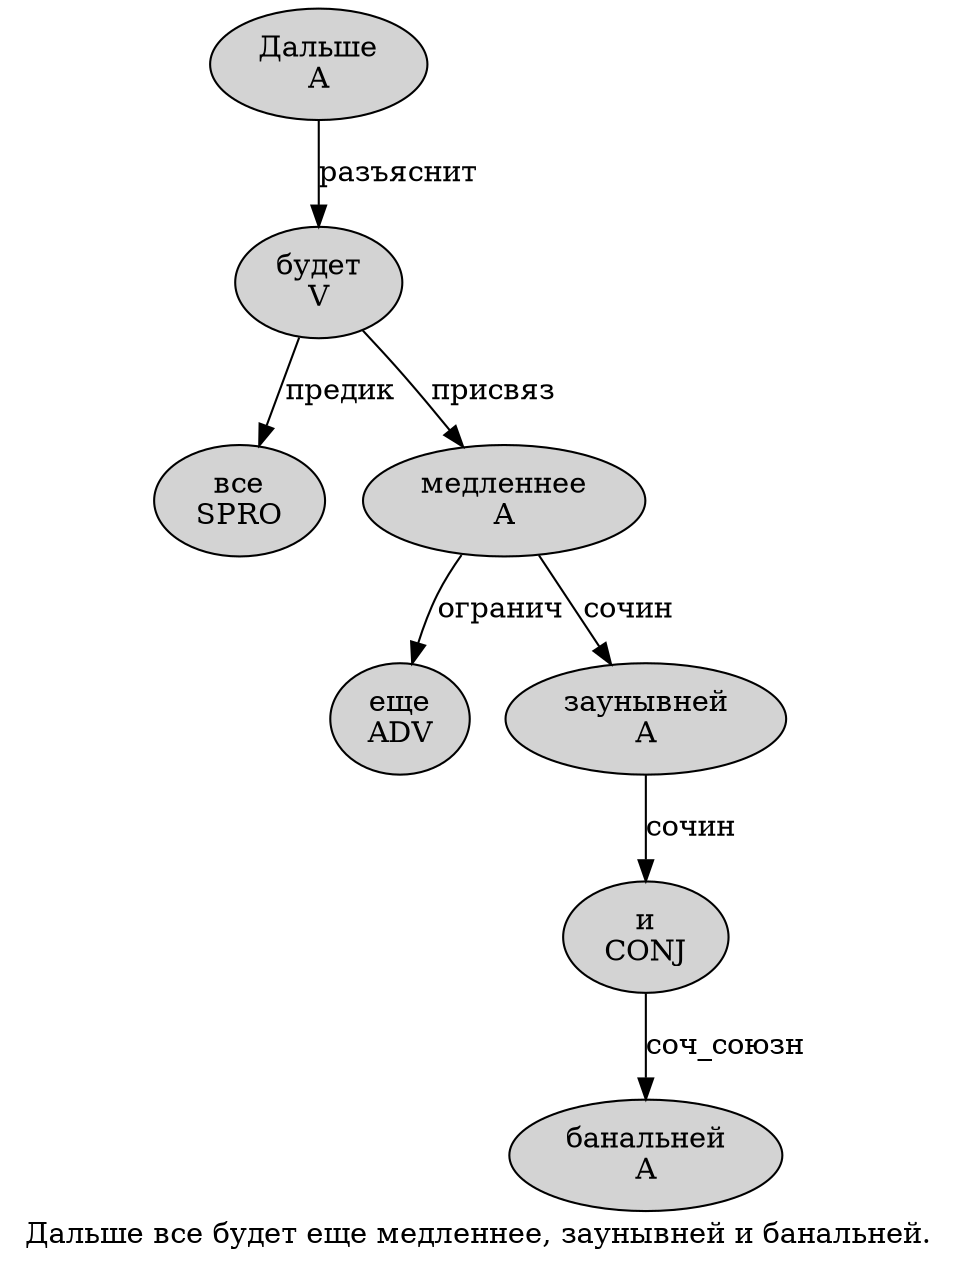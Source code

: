 digraph SENTENCE_2562 {
	graph [label="Дальше все будет еще медленнее, заунывней и банальней."]
	node [style=filled]
		0 [label="Дальше
A" color="" fillcolor=lightgray penwidth=1 shape=ellipse]
		1 [label="все
SPRO" color="" fillcolor=lightgray penwidth=1 shape=ellipse]
		2 [label="будет
V" color="" fillcolor=lightgray penwidth=1 shape=ellipse]
		3 [label="еще
ADV" color="" fillcolor=lightgray penwidth=1 shape=ellipse]
		4 [label="медленнее
A" color="" fillcolor=lightgray penwidth=1 shape=ellipse]
		6 [label="заунывней
A" color="" fillcolor=lightgray penwidth=1 shape=ellipse]
		7 [label="и
CONJ" color="" fillcolor=lightgray penwidth=1 shape=ellipse]
		8 [label="банальней
A" color="" fillcolor=lightgray penwidth=1 shape=ellipse]
			6 -> 7 [label="сочин"]
			0 -> 2 [label="разъяснит"]
			4 -> 3 [label="огранич"]
			4 -> 6 [label="сочин"]
			7 -> 8 [label="соч_союзн"]
			2 -> 1 [label="предик"]
			2 -> 4 [label="присвяз"]
}